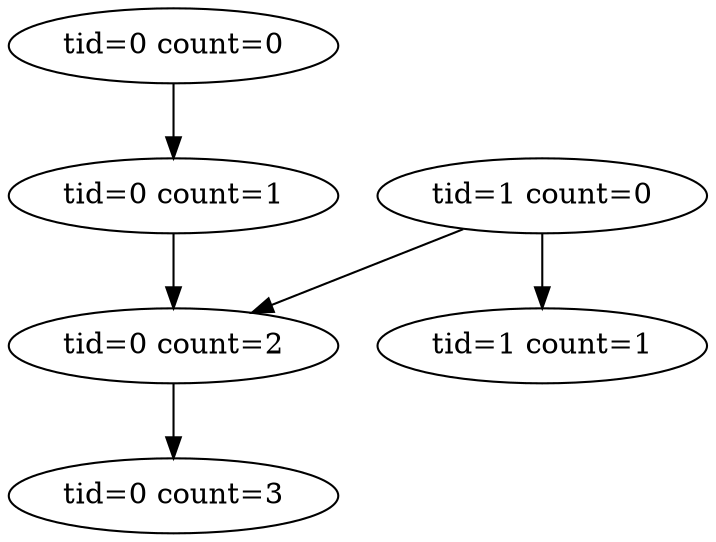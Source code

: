 digraph G {
0 [count=0, is_write=0, label="tid=0 count=0", start_addr=0, tid=0];
1 [count=1, is_write=0, label="tid=0 count=1", start_addr=0, tid=0];
2 [count=2, is_write=0, label="tid=0 count=2", start_addr=0, tid=0];
3 [count=3, is_write=0, label="tid=0 count=3", start_addr=0, tid=0];
10 [count=0, is_write=0, label="tid=1 count=0", start_addr=0, tid=1];
11 [count=1, is_write=0, label="tid=1 count=1", start_addr=0, tid=1];
0->1 ;
1->2 ;
2->3 ;
10->11 ;
10->2 ;
}
